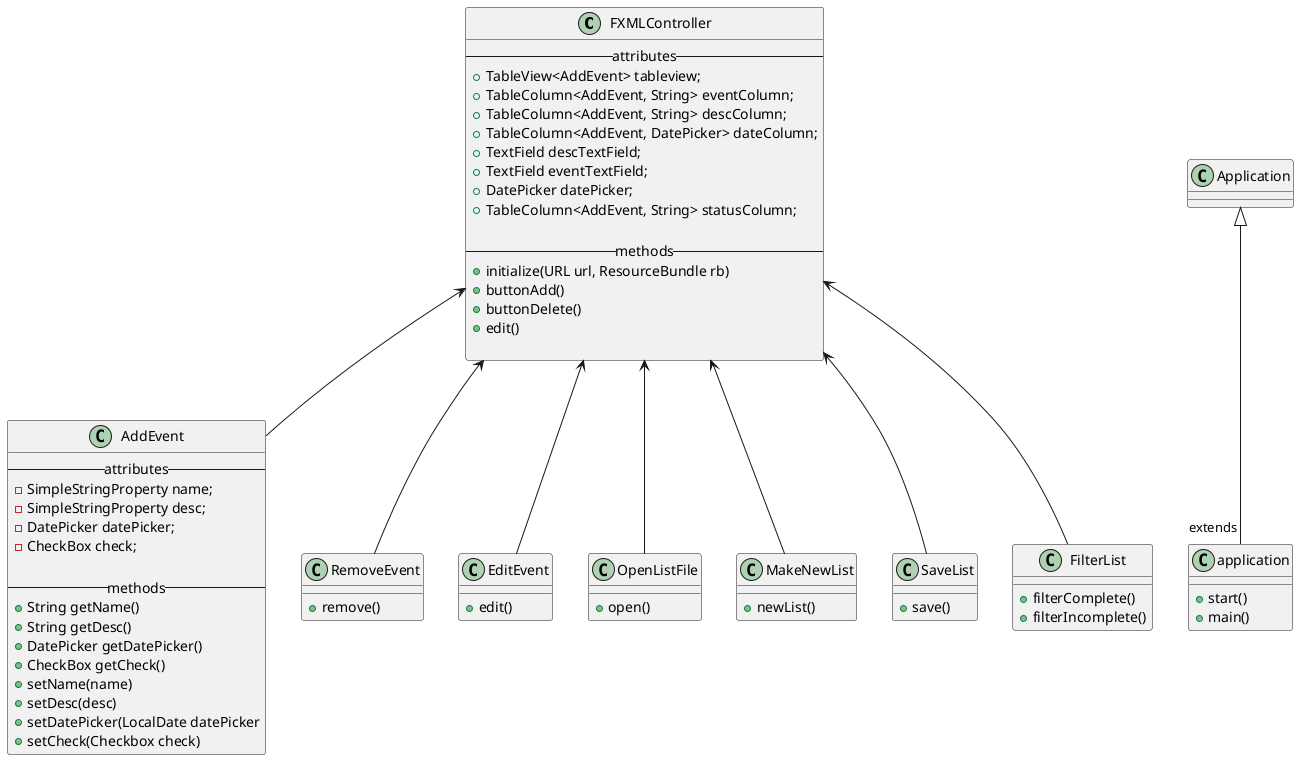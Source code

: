 @startuml

class FXMLController
{
    --attributes--
    +TableView<AddEvent> tableview;
    +TableColumn<AddEvent, String> eventColumn;
    +TableColumn<AddEvent, String> descColumn;
    +TableColumn<AddEvent, DatePicker> dateColumn;
    +TextField descTextField;
    +TextField eventTextField;
    +DatePicker datePicker;
    +TableColumn<AddEvent, String> statusColumn;

    --methods--
    +initialize(URL url, ResourceBundle rb)
    +buttonAdd()
    +buttonDelete()
    +edit()

}

class AddEvent
{
    --attributes--
    - SimpleStringProperty name;
    - SimpleStringProperty desc;
    - DatePicker datePicker;
    - CheckBox check;

    --methods--
    +String getName()
    +String getDesc()
    +DatePicker getDatePicker()
    +CheckBox getCheck()
    +setName(name)
    +setDesc(desc)
    +setDatePicker(LocalDate datePicker
    +setCheck(Checkbox check)
}

class RemoveEvent
{
    +remove()
}

class EditEvent
{
    +edit()
}

class Application


class application
{
    +start()
    +main()
}

class OpenListFile
{
    +open()
}

class MakeNewList
{
    +newList()
}

class SaveList
{
    +save()
}

class FilterList
{
    +filterComplete()
    +filterIncomplete()
}

Application <|-- "extends" application
FXMLController <-- AddEvent
FXMLController <-- RemoveEvent
FXMLController <-- EditEvent
FXMLController <-- MakeNewList
FXMLController <-- SaveList
FXMLController <-- OpenListFile
FXMLController <-- FilterList

@enduml